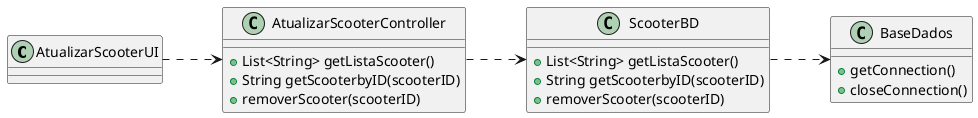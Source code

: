 @startuml
left to right direction

class AtualizarScooterUI{
}

class AtualizarScooterController{
+List<String> getListaScooter()
+String getScooterbyID(scooterID)
+removerScooter(scooterID)
}

class ScooterBD{
+List<String> getListaScooter()
+String getScooterbyID(scooterID)
+removerScooter(scooterID)
}

class BaseDados{
+getConnection()
+closeConnection()
}

AtualizarScooterUI ..> AtualizarScooterController
AtualizarScooterController ..> ScooterBD
ScooterBD ..> BaseDados

@enduml